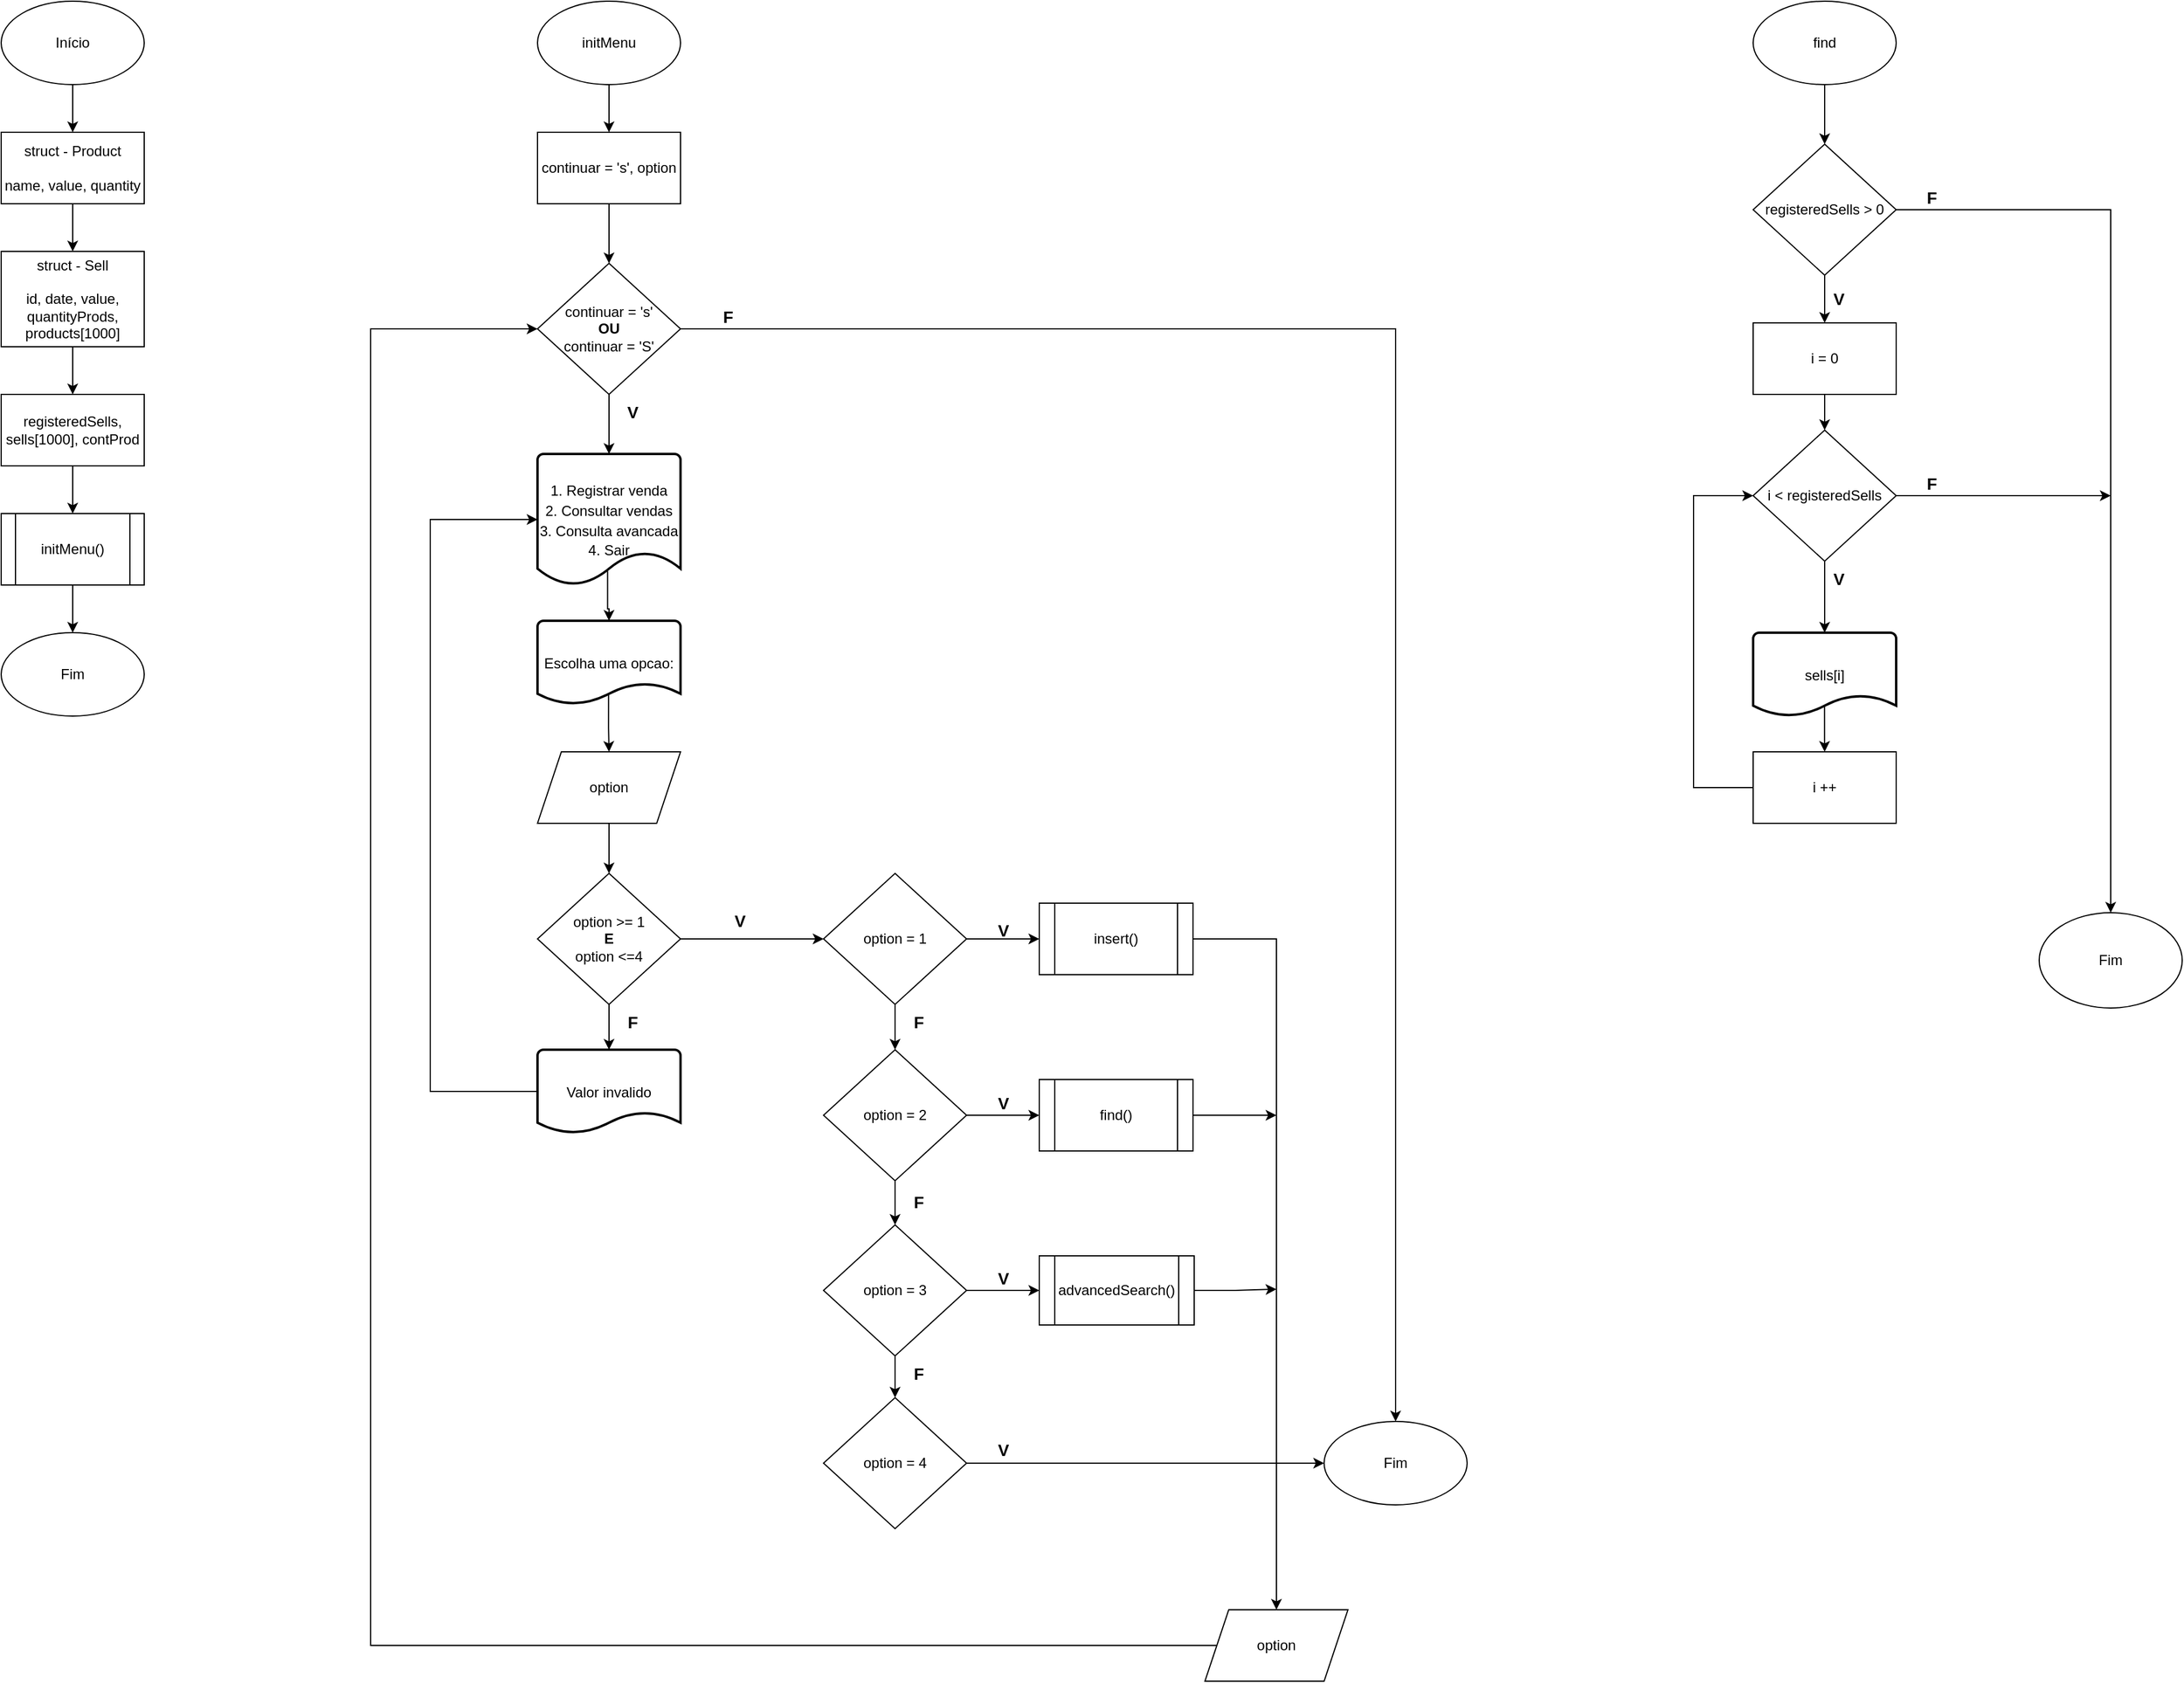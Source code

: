 <mxfile version="19.0.1" type="github"><diagram id="Y7C4bPwjppJKSVSHwJwJ" name="Page-6"><mxGraphModel dx="1237" dy="572" grid="1" gridSize="10" guides="1" tooltips="1" connect="1" arrows="1" fold="1" page="1" pageScale="1" pageWidth="2336" pageHeight="1654" math="0" shadow="0"><root><mxCell id="0"/><mxCell id="1" parent="0"/><mxCell id="rLZFkDhWA4yX6U6YNb6V-4" value="" style="edgeStyle=orthogonalEdgeStyle;rounded=0;orthogonalLoop=1;jettySize=auto;html=1;" parent="1" source="rLZFkDhWA4yX6U6YNb6V-1" target="rLZFkDhWA4yX6U6YNb6V-2" edge="1"><mxGeometry relative="1" as="geometry"/></mxCell><mxCell id="rLZFkDhWA4yX6U6YNb6V-1" value="Início" style="ellipse;whiteSpace=wrap;html=1;" parent="1" vertex="1"><mxGeometry x="70" y="40" width="120" height="70" as="geometry"/></mxCell><mxCell id="rLZFkDhWA4yX6U6YNb6V-6" value="" style="edgeStyle=orthogonalEdgeStyle;rounded=0;orthogonalLoop=1;jettySize=auto;html=1;" parent="1" source="rLZFkDhWA4yX6U6YNb6V-2" target="rLZFkDhWA4yX6U6YNb6V-5" edge="1"><mxGeometry relative="1" as="geometry"/></mxCell><mxCell id="rLZFkDhWA4yX6U6YNb6V-2" value="struct - Product&lt;br&gt;&lt;br&gt;name, value, quantity" style="rounded=0;whiteSpace=wrap;html=1;" parent="1" vertex="1"><mxGeometry x="70" y="150" width="120" height="60" as="geometry"/></mxCell><mxCell id="rLZFkDhWA4yX6U6YNb6V-8" value="" style="edgeStyle=orthogonalEdgeStyle;rounded=0;orthogonalLoop=1;jettySize=auto;html=1;" parent="1" source="rLZFkDhWA4yX6U6YNb6V-5" target="rLZFkDhWA4yX6U6YNb6V-7" edge="1"><mxGeometry relative="1" as="geometry"/></mxCell><mxCell id="rLZFkDhWA4yX6U6YNb6V-5" value="struct - Sell&lt;br&gt;&lt;br&gt;id, date, value, quantityProds, products[1000]" style="rounded=0;whiteSpace=wrap;html=1;" parent="1" vertex="1"><mxGeometry x="70" y="250" width="120" height="80" as="geometry"/></mxCell><mxCell id="rLZFkDhWA4yX6U6YNb6V-10" value="" style="edgeStyle=orthogonalEdgeStyle;rounded=0;orthogonalLoop=1;jettySize=auto;html=1;" parent="1" source="rLZFkDhWA4yX6U6YNb6V-7" target="rLZFkDhWA4yX6U6YNb6V-9" edge="1"><mxGeometry relative="1" as="geometry"/></mxCell><mxCell id="rLZFkDhWA4yX6U6YNb6V-7" value="registeredSells, sells[1000], contProd" style="rounded=0;whiteSpace=wrap;html=1;" parent="1" vertex="1"><mxGeometry x="70" y="370" width="120" height="60" as="geometry"/></mxCell><mxCell id="rLZFkDhWA4yX6U6YNb6V-12" value="" style="edgeStyle=orthogonalEdgeStyle;rounded=0;orthogonalLoop=1;jettySize=auto;html=1;" parent="1" source="rLZFkDhWA4yX6U6YNb6V-9" edge="1"><mxGeometry relative="1" as="geometry"><mxPoint x="130" y="570" as="targetPoint"/></mxGeometry></mxCell><mxCell id="rLZFkDhWA4yX6U6YNb6V-9" value="initMenu()" style="shape=process;whiteSpace=wrap;html=1;backgroundOutline=1;" parent="1" vertex="1"><mxGeometry x="70" y="470" width="120" height="60" as="geometry"/></mxCell><mxCell id="rLZFkDhWA4yX6U6YNb6V-17" value="" style="edgeStyle=orthogonalEdgeStyle;rounded=0;orthogonalLoop=1;jettySize=auto;html=1;" parent="1" source="rLZFkDhWA4yX6U6YNb6V-14" target="rLZFkDhWA4yX6U6YNb6V-16" edge="1"><mxGeometry relative="1" as="geometry"/></mxCell><mxCell id="rLZFkDhWA4yX6U6YNb6V-14" value="initMenu" style="ellipse;whiteSpace=wrap;html=1;" parent="1" vertex="1"><mxGeometry x="520" y="40" width="120" height="70" as="geometry"/></mxCell><mxCell id="rLZFkDhWA4yX6U6YNb6V-15" value="Fim" style="ellipse;whiteSpace=wrap;html=1;" parent="1" vertex="1"><mxGeometry x="70" y="570" width="120" height="70" as="geometry"/></mxCell><mxCell id="rLZFkDhWA4yX6U6YNb6V-19" value="" style="edgeStyle=orthogonalEdgeStyle;rounded=0;orthogonalLoop=1;jettySize=auto;html=1;" parent="1" source="rLZFkDhWA4yX6U6YNb6V-16" target="rLZFkDhWA4yX6U6YNb6V-18" edge="1"><mxGeometry relative="1" as="geometry"/></mxCell><mxCell id="rLZFkDhWA4yX6U6YNb6V-16" value="continuar = 's', option" style="rounded=0;whiteSpace=wrap;html=1;" parent="1" vertex="1"><mxGeometry x="520" y="150" width="120" height="60" as="geometry"/></mxCell><mxCell id="rLZFkDhWA4yX6U6YNb6V-21" style="edgeStyle=orthogonalEdgeStyle;rounded=0;orthogonalLoop=1;jettySize=auto;html=1;entryX=0.5;entryY=0;entryDx=0;entryDy=0;" parent="1" source="rLZFkDhWA4yX6U6YNb6V-18" target="rLZFkDhWA4yX6U6YNb6V-20" edge="1"><mxGeometry relative="1" as="geometry"/></mxCell><mxCell id="rLZFkDhWA4yX6U6YNb6V-24" value="" style="edgeStyle=orthogonalEdgeStyle;rounded=0;orthogonalLoop=1;jettySize=auto;html=1;fontSize=14;" parent="1" source="rLZFkDhWA4yX6U6YNb6V-18" target="rLZFkDhWA4yX6U6YNb6V-23" edge="1"><mxGeometry relative="1" as="geometry"/></mxCell><mxCell id="rLZFkDhWA4yX6U6YNb6V-18" value="continuar = 's'&lt;br&gt;&lt;b&gt;OU&lt;/b&gt;&lt;br&gt;continuar = 'S'" style="rhombus;whiteSpace=wrap;html=1;" parent="1" vertex="1"><mxGeometry x="520" y="260" width="120" height="110" as="geometry"/></mxCell><mxCell id="rLZFkDhWA4yX6U6YNb6V-20" value="Fim" style="ellipse;whiteSpace=wrap;html=1;" parent="1" vertex="1"><mxGeometry x="1180" y="1232" width="120" height="70" as="geometry"/></mxCell><mxCell id="rLZFkDhWA4yX6U6YNb6V-22" value="&lt;font style=&quot;font-size: 14px;&quot;&gt;&lt;b&gt;F&lt;/b&gt;&lt;/font&gt;" style="text;html=1;strokeColor=none;fillColor=none;align=center;verticalAlign=middle;whiteSpace=wrap;rounded=0;" parent="1" vertex="1"><mxGeometry x="650" y="290" width="60" height="30" as="geometry"/></mxCell><mxCell id="rLZFkDhWA4yX6U6YNb6V-26" value="" style="edgeStyle=orthogonalEdgeStyle;rounded=0;orthogonalLoop=1;jettySize=auto;html=1;fontSize=12;exitX=0.49;exitY=0.893;exitDx=0;exitDy=0;exitPerimeter=0;" parent="1" source="rLZFkDhWA4yX6U6YNb6V-23" target="rLZFkDhWA4yX6U6YNb6V-25" edge="1"><mxGeometry relative="1" as="geometry"/></mxCell><mxCell id="rLZFkDhWA4yX6U6YNb6V-23" value="&lt;font style=&quot;font-size: 12px;&quot;&gt;1. Registrar venda&lt;br&gt;2. Consultar vendas&lt;br&gt;3. Consulta avancada&lt;br&gt;4. Sair&lt;/font&gt;" style="strokeWidth=2;html=1;shape=mxgraph.flowchart.document2;whiteSpace=wrap;size=0.25;fontSize=14;shadow=0;" parent="1" vertex="1"><mxGeometry x="520" y="420" width="120" height="110" as="geometry"/></mxCell><mxCell id="rLZFkDhWA4yX6U6YNb6V-28" value="" style="edgeStyle=orthogonalEdgeStyle;rounded=0;orthogonalLoop=1;jettySize=auto;html=1;fontSize=12;exitX=0.497;exitY=0.877;exitDx=0;exitDy=0;exitPerimeter=0;" parent="1" source="rLZFkDhWA4yX6U6YNb6V-25" target="rLZFkDhWA4yX6U6YNb6V-27" edge="1"><mxGeometry relative="1" as="geometry"/></mxCell><mxCell id="rLZFkDhWA4yX6U6YNb6V-25" value="&lt;span style=&quot;font-size: 12px;&quot;&gt;Escolha uma opcao:&lt;/span&gt;" style="strokeWidth=2;html=1;shape=mxgraph.flowchart.document2;whiteSpace=wrap;size=0.25;fontSize=14;shadow=0;" parent="1" vertex="1"><mxGeometry x="520" y="560" width="120" height="70" as="geometry"/></mxCell><mxCell id="rLZFkDhWA4yX6U6YNb6V-31" value="" style="edgeStyle=orthogonalEdgeStyle;rounded=0;orthogonalLoop=1;jettySize=auto;html=1;fontSize=12;" parent="1" source="rLZFkDhWA4yX6U6YNb6V-27" target="rLZFkDhWA4yX6U6YNb6V-30" edge="1"><mxGeometry relative="1" as="geometry"/></mxCell><mxCell id="rLZFkDhWA4yX6U6YNb6V-27" value="option" style="shape=parallelogram;perimeter=parallelogramPerimeter;whiteSpace=wrap;html=1;fixedSize=1;shadow=0;fontSize=12;" parent="1" vertex="1"><mxGeometry x="520" y="670" width="120" height="60" as="geometry"/></mxCell><mxCell id="rLZFkDhWA4yX6U6YNb6V-34" value="" style="edgeStyle=orthogonalEdgeStyle;rounded=0;orthogonalLoop=1;jettySize=auto;html=1;fontSize=12;" parent="1" source="rLZFkDhWA4yX6U6YNb6V-30" target="rLZFkDhWA4yX6U6YNb6V-33" edge="1"><mxGeometry relative="1" as="geometry"/></mxCell><mxCell id="rLZFkDhWA4yX6U6YNb6V-30" value="option &amp;gt;= 1&lt;br&gt;&lt;b&gt;E&lt;/b&gt;&lt;br&gt;option &amp;lt;=4" style="rhombus;whiteSpace=wrap;html=1;" parent="1" vertex="1"><mxGeometry x="520" y="772" width="120" height="110" as="geometry"/></mxCell><mxCell id="rLZFkDhWA4yX6U6YNb6V-35" style="edgeStyle=orthogonalEdgeStyle;rounded=0;orthogonalLoop=1;jettySize=auto;html=1;fontSize=12;entryX=0;entryY=0.5;entryDx=0;entryDy=0;entryPerimeter=0;" parent="1" source="rLZFkDhWA4yX6U6YNb6V-33" target="rLZFkDhWA4yX6U6YNb6V-23" edge="1"><mxGeometry relative="1" as="geometry"><mxPoint x="430" y="490" as="targetPoint"/><Array as="points"><mxPoint x="430" y="955"/><mxPoint x="430" y="475"/></Array></mxGeometry></mxCell><mxCell id="rLZFkDhWA4yX6U6YNb6V-33" value="&lt;span style=&quot;font-size: 12px;&quot;&gt;Valor invalido&lt;/span&gt;" style="strokeWidth=2;html=1;shape=mxgraph.flowchart.document2;whiteSpace=wrap;size=0.25;fontSize=14;shadow=0;" parent="1" vertex="1"><mxGeometry x="520" y="920" width="120" height="70" as="geometry"/></mxCell><mxCell id="rLZFkDhWA4yX6U6YNb6V-36" value="&lt;font style=&quot;font-size: 14px;&quot;&gt;&lt;b&gt;F&lt;/b&gt;&lt;/font&gt;" style="text;html=1;strokeColor=none;fillColor=none;align=center;verticalAlign=middle;whiteSpace=wrap;rounded=0;" parent="1" vertex="1"><mxGeometry x="570" y="882" width="60" height="30" as="geometry"/></mxCell><mxCell id="rLZFkDhWA4yX6U6YNb6V-42" value="" style="edgeStyle=orthogonalEdgeStyle;rounded=0;orthogonalLoop=1;jettySize=auto;html=1;fontSize=12;" parent="1" source="rLZFkDhWA4yX6U6YNb6V-37" target="rLZFkDhWA4yX6U6YNb6V-41" edge="1"><mxGeometry relative="1" as="geometry"/></mxCell><mxCell id="rLZFkDhWA4yX6U6YNb6V-54" style="edgeStyle=orthogonalEdgeStyle;rounded=0;orthogonalLoop=1;jettySize=auto;html=1;entryX=0;entryY=0.5;entryDx=0;entryDy=0;fontSize=12;" parent="1" source="rLZFkDhWA4yX6U6YNb6V-37" target="rLZFkDhWA4yX6U6YNb6V-53" edge="1"><mxGeometry relative="1" as="geometry"/></mxCell><mxCell id="rLZFkDhWA4yX6U6YNb6V-37" value="option = 1" style="rhombus;whiteSpace=wrap;html=1;" parent="1" vertex="1"><mxGeometry x="760" y="772" width="120" height="110" as="geometry"/></mxCell><mxCell id="rLZFkDhWA4yX6U6YNb6V-39" value="" style="endArrow=classic;html=1;rounded=0;fontSize=12;entryX=0;entryY=0.5;entryDx=0;entryDy=0;" parent="1" source="rLZFkDhWA4yX6U6YNb6V-30" target="rLZFkDhWA4yX6U6YNb6V-37" edge="1"><mxGeometry width="50" height="50" relative="1" as="geometry"><mxPoint x="640" y="877" as="sourcePoint"/><mxPoint x="710.711" y="827" as="targetPoint"/></mxGeometry></mxCell><mxCell id="rLZFkDhWA4yX6U6YNb6V-40" value="&lt;font style=&quot;font-size: 14px;&quot;&gt;&lt;b&gt;V&lt;/b&gt;&lt;/font&gt;" style="text;html=1;strokeColor=none;fillColor=none;align=center;verticalAlign=middle;whiteSpace=wrap;rounded=0;" parent="1" vertex="1"><mxGeometry x="660" y="797" width="60" height="30" as="geometry"/></mxCell><mxCell id="rLZFkDhWA4yX6U6YNb6V-45" value="" style="edgeStyle=orthogonalEdgeStyle;rounded=0;orthogonalLoop=1;jettySize=auto;html=1;fontSize=12;" parent="1" source="rLZFkDhWA4yX6U6YNb6V-41" target="rLZFkDhWA4yX6U6YNb6V-44" edge="1"><mxGeometry relative="1" as="geometry"/></mxCell><mxCell id="rLZFkDhWA4yX6U6YNb6V-57" value="" style="edgeStyle=orthogonalEdgeStyle;rounded=0;orthogonalLoop=1;jettySize=auto;html=1;fontSize=12;" parent="1" source="rLZFkDhWA4yX6U6YNb6V-41" target="rLZFkDhWA4yX6U6YNb6V-56" edge="1"><mxGeometry relative="1" as="geometry"/></mxCell><mxCell id="rLZFkDhWA4yX6U6YNb6V-41" value="option = 2" style="rhombus;whiteSpace=wrap;html=1;" parent="1" vertex="1"><mxGeometry x="760" y="920" width="120" height="110" as="geometry"/></mxCell><mxCell id="rLZFkDhWA4yX6U6YNb6V-43" value="&lt;font style=&quot;font-size: 14px;&quot;&gt;&lt;b&gt;F&lt;/b&gt;&lt;/font&gt;" style="text;html=1;strokeColor=none;fillColor=none;align=center;verticalAlign=middle;whiteSpace=wrap;rounded=0;" parent="1" vertex="1"><mxGeometry x="810" y="882" width="60" height="30" as="geometry"/></mxCell><mxCell id="rLZFkDhWA4yX6U6YNb6V-48" value="" style="edgeStyle=orthogonalEdgeStyle;rounded=0;orthogonalLoop=1;jettySize=auto;html=1;fontSize=12;" parent="1" source="rLZFkDhWA4yX6U6YNb6V-44" target="rLZFkDhWA4yX6U6YNb6V-47" edge="1"><mxGeometry relative="1" as="geometry"/></mxCell><mxCell id="rLZFkDhWA4yX6U6YNb6V-60" style="edgeStyle=orthogonalEdgeStyle;rounded=0;orthogonalLoop=1;jettySize=auto;html=1;entryX=0;entryY=0.5;entryDx=0;entryDy=0;fontSize=12;" parent="1" source="rLZFkDhWA4yX6U6YNb6V-44" target="rLZFkDhWA4yX6U6YNb6V-59" edge="1"><mxGeometry relative="1" as="geometry"/></mxCell><mxCell id="rLZFkDhWA4yX6U6YNb6V-44" value="option = 3" style="rhombus;whiteSpace=wrap;html=1;" parent="1" vertex="1"><mxGeometry x="760" y="1067" width="120" height="110" as="geometry"/></mxCell><mxCell id="rLZFkDhWA4yX6U6YNb6V-46" value="&lt;font style=&quot;font-size: 14px;&quot;&gt;&lt;b&gt;F&lt;/b&gt;&lt;/font&gt;" style="text;html=1;strokeColor=none;fillColor=none;align=center;verticalAlign=middle;whiteSpace=wrap;rounded=0;" parent="1" vertex="1"><mxGeometry x="810" y="1033" width="60" height="30" as="geometry"/></mxCell><mxCell id="rLZFkDhWA4yX6U6YNb6V-51" style="edgeStyle=orthogonalEdgeStyle;rounded=0;orthogonalLoop=1;jettySize=auto;html=1;entryX=0;entryY=0.5;entryDx=0;entryDy=0;fontSize=12;" parent="1" source="rLZFkDhWA4yX6U6YNb6V-47" target="rLZFkDhWA4yX6U6YNb6V-20" edge="1"><mxGeometry relative="1" as="geometry"/></mxCell><mxCell id="rLZFkDhWA4yX6U6YNb6V-47" value="option = 4" style="rhombus;whiteSpace=wrap;html=1;" parent="1" vertex="1"><mxGeometry x="760" y="1212" width="120" height="110" as="geometry"/></mxCell><mxCell id="rLZFkDhWA4yX6U6YNb6V-49" value="&lt;font style=&quot;font-size: 14px;&quot;&gt;&lt;b&gt;F&lt;/b&gt;&lt;/font&gt;" style="text;html=1;strokeColor=none;fillColor=none;align=center;verticalAlign=middle;whiteSpace=wrap;rounded=0;" parent="1" vertex="1"><mxGeometry x="810" y="1177" width="60" height="30" as="geometry"/></mxCell><mxCell id="rLZFkDhWA4yX6U6YNb6V-52" value="&lt;font style=&quot;font-size: 14px;&quot;&gt;&lt;b&gt;V&lt;/b&gt;&lt;/font&gt;" style="text;html=1;strokeColor=none;fillColor=none;align=center;verticalAlign=middle;whiteSpace=wrap;rounded=0;" parent="1" vertex="1"><mxGeometry x="881" y="1241" width="60" height="30" as="geometry"/></mxCell><mxCell id="rLZFkDhWA4yX6U6YNb6V-64" style="edgeStyle=orthogonalEdgeStyle;rounded=0;orthogonalLoop=1;jettySize=auto;html=1;exitX=1;exitY=0.5;exitDx=0;exitDy=0;fontSize=12;entryX=0.5;entryY=0;entryDx=0;entryDy=0;" parent="1" source="rLZFkDhWA4yX6U6YNb6V-53" target="rLZFkDhWA4yX6U6YNb6V-63" edge="1"><mxGeometry relative="1" as="geometry"><mxPoint x="1160" y="1260" as="targetPoint"/></mxGeometry></mxCell><mxCell id="rLZFkDhWA4yX6U6YNb6V-53" value="insert()" style="shape=process;whiteSpace=wrap;html=1;backgroundOutline=1;shadow=0;fontSize=12;" parent="1" vertex="1"><mxGeometry x="941" y="797" width="129" height="60" as="geometry"/></mxCell><mxCell id="rLZFkDhWA4yX6U6YNb6V-66" style="edgeStyle=orthogonalEdgeStyle;rounded=0;orthogonalLoop=1;jettySize=auto;html=1;fontSize=12;" parent="1" source="rLZFkDhWA4yX6U6YNb6V-56" edge="1"><mxGeometry relative="1" as="geometry"><mxPoint x="1140" y="975" as="targetPoint"/></mxGeometry></mxCell><mxCell id="rLZFkDhWA4yX6U6YNb6V-56" value="find()" style="shape=process;whiteSpace=wrap;html=1;backgroundOutline=1;shadow=0;fontSize=12;" parent="1" vertex="1"><mxGeometry x="941" y="945" width="129" height="60" as="geometry"/></mxCell><mxCell id="rLZFkDhWA4yX6U6YNb6V-65" style="edgeStyle=orthogonalEdgeStyle;rounded=0;orthogonalLoop=1;jettySize=auto;html=1;fontSize=12;" parent="1" source="rLZFkDhWA4yX6U6YNb6V-59" edge="1"><mxGeometry relative="1" as="geometry"><mxPoint x="1140" y="1121" as="targetPoint"/></mxGeometry></mxCell><mxCell id="rLZFkDhWA4yX6U6YNb6V-59" value="advancedSearch()" style="shape=process;whiteSpace=wrap;html=1;backgroundOutline=1;shadow=0;fontSize=12;" parent="1" vertex="1"><mxGeometry x="941" y="1093" width="130" height="58" as="geometry"/></mxCell><mxCell id="rLZFkDhWA4yX6U6YNb6V-62" value="&lt;font style=&quot;font-size: 14px;&quot;&gt;&lt;b&gt;V&lt;/b&gt;&lt;/font&gt;" style="text;html=1;strokeColor=none;fillColor=none;align=center;verticalAlign=middle;whiteSpace=wrap;rounded=0;" parent="1" vertex="1"><mxGeometry x="570" y="370" width="60" height="30" as="geometry"/></mxCell><mxCell id="rLZFkDhWA4yX6U6YNb6V-67" style="edgeStyle=orthogonalEdgeStyle;rounded=0;orthogonalLoop=1;jettySize=auto;html=1;entryX=0;entryY=0.5;entryDx=0;entryDy=0;fontSize=12;" parent="1" source="rLZFkDhWA4yX6U6YNb6V-63" target="rLZFkDhWA4yX6U6YNb6V-18" edge="1"><mxGeometry relative="1" as="geometry"><Array as="points"><mxPoint x="380" y="1420"/><mxPoint x="380" y="315"/></Array></mxGeometry></mxCell><mxCell id="rLZFkDhWA4yX6U6YNb6V-63" value="option" style="shape=parallelogram;perimeter=parallelogramPerimeter;whiteSpace=wrap;html=1;fixedSize=1;shadow=0;fontSize=12;" parent="1" vertex="1"><mxGeometry x="1080" y="1390" width="120" height="60" as="geometry"/></mxCell><mxCell id="rLZFkDhWA4yX6U6YNb6V-68" value="&lt;font style=&quot;font-size: 14px;&quot;&gt;&lt;b&gt;V&lt;/b&gt;&lt;/font&gt;" style="text;html=1;strokeColor=none;fillColor=none;align=center;verticalAlign=middle;whiteSpace=wrap;rounded=0;" parent="1" vertex="1"><mxGeometry x="881" y="1097" width="60" height="30" as="geometry"/></mxCell><mxCell id="rLZFkDhWA4yX6U6YNb6V-69" value="&lt;font style=&quot;font-size: 14px;&quot;&gt;&lt;b&gt;V&lt;/b&gt;&lt;/font&gt;" style="text;html=1;strokeColor=none;fillColor=none;align=center;verticalAlign=middle;whiteSpace=wrap;rounded=0;" parent="1" vertex="1"><mxGeometry x="881" y="950" width="60" height="30" as="geometry"/></mxCell><mxCell id="rLZFkDhWA4yX6U6YNb6V-71" value="&lt;font style=&quot;font-size: 14px;&quot;&gt;&lt;b&gt;V&lt;/b&gt;&lt;/font&gt;" style="text;html=1;strokeColor=none;fillColor=none;align=center;verticalAlign=middle;whiteSpace=wrap;rounded=0;" parent="1" vertex="1"><mxGeometry x="881" y="805" width="60" height="30" as="geometry"/></mxCell><mxCell id="rLZFkDhWA4yX6U6YNb6V-79" style="edgeStyle=orthogonalEdgeStyle;rounded=0;orthogonalLoop=1;jettySize=auto;html=1;fontSize=12;" parent="1" source="rLZFkDhWA4yX6U6YNb6V-73" target="rLZFkDhWA4yX6U6YNb6V-74" edge="1"><mxGeometry relative="1" as="geometry"/></mxCell><mxCell id="rLZFkDhWA4yX6U6YNb6V-73" value="find" style="ellipse;whiteSpace=wrap;html=1;" parent="1" vertex="1"><mxGeometry x="1540" y="40" width="120" height="70" as="geometry"/></mxCell><mxCell id="rLZFkDhWA4yX6U6YNb6V-76" style="edgeStyle=orthogonalEdgeStyle;rounded=0;orthogonalLoop=1;jettySize=auto;html=1;entryX=0.5;entryY=0;entryDx=0;entryDy=0;fontSize=12;" parent="1" source="rLZFkDhWA4yX6U6YNb6V-74" target="rLZFkDhWA4yX6U6YNb6V-75" edge="1"><mxGeometry relative="1" as="geometry"/></mxCell><mxCell id="rLZFkDhWA4yX6U6YNb6V-81" value="" style="edgeStyle=orthogonalEdgeStyle;rounded=0;orthogonalLoop=1;jettySize=auto;html=1;fontSize=12;" parent="1" source="rLZFkDhWA4yX6U6YNb6V-74" edge="1"><mxGeometry relative="1" as="geometry"><mxPoint x="1600" y="310" as="targetPoint"/></mxGeometry></mxCell><mxCell id="rLZFkDhWA4yX6U6YNb6V-74" value="registeredSells &amp;gt; 0" style="rhombus;whiteSpace=wrap;html=1;" parent="1" vertex="1"><mxGeometry x="1540" y="160" width="120" height="110" as="geometry"/></mxCell><mxCell id="rLZFkDhWA4yX6U6YNb6V-75" value="Fim" style="ellipse;whiteSpace=wrap;html=1;shadow=0;fontSize=12;" parent="1" vertex="1"><mxGeometry x="1780" y="805" width="120" height="80" as="geometry"/></mxCell><mxCell id="rLZFkDhWA4yX6U6YNb6V-77" value="&lt;font style=&quot;font-size: 14px;&quot;&gt;&lt;b&gt;F&lt;/b&gt;&lt;/font&gt;" style="text;html=1;strokeColor=none;fillColor=none;align=center;verticalAlign=middle;whiteSpace=wrap;rounded=0;" parent="1" vertex="1"><mxGeometry x="1660" y="190" width="60" height="30" as="geometry"/></mxCell><mxCell id="rLZFkDhWA4yX6U6YNb6V-82" value="&lt;font style=&quot;font-size: 14px;&quot;&gt;&lt;b&gt;V&lt;/b&gt;&lt;/font&gt;" style="text;html=1;strokeColor=none;fillColor=none;align=center;verticalAlign=middle;whiteSpace=wrap;rounded=0;" parent="1" vertex="1"><mxGeometry x="1582" y="275" width="60" height="30" as="geometry"/></mxCell><mxCell id="rLZFkDhWA4yX6U6YNb6V-85" value="" style="edgeStyle=orthogonalEdgeStyle;rounded=0;orthogonalLoop=1;jettySize=auto;html=1;fontSize=12;" parent="1" source="rLZFkDhWA4yX6U6YNb6V-83" target="rLZFkDhWA4yX6U6YNb6V-84" edge="1"><mxGeometry relative="1" as="geometry"/></mxCell><mxCell id="rLZFkDhWA4yX6U6YNb6V-83" value="i = 0" style="rounded=0;whiteSpace=wrap;html=1;" parent="1" vertex="1"><mxGeometry x="1540" y="310" width="120" height="60" as="geometry"/></mxCell><mxCell id="rLZFkDhWA4yX6U6YNb6V-86" style="edgeStyle=orthogonalEdgeStyle;rounded=0;orthogonalLoop=1;jettySize=auto;html=1;fontSize=12;" parent="1" source="rLZFkDhWA4yX6U6YNb6V-84" edge="1"><mxGeometry relative="1" as="geometry"><mxPoint x="1840" y="455" as="targetPoint"/></mxGeometry></mxCell><mxCell id="rLZFkDhWA4yX6U6YNb6V-93" style="edgeStyle=orthogonalEdgeStyle;rounded=0;orthogonalLoop=1;jettySize=auto;html=1;fontSize=12;" parent="1" source="rLZFkDhWA4yX6U6YNb6V-84" target="rLZFkDhWA4yX6U6YNb6V-92" edge="1"><mxGeometry relative="1" as="geometry"/></mxCell><mxCell id="rLZFkDhWA4yX6U6YNb6V-84" value="i &amp;lt; registeredSells" style="rhombus;whiteSpace=wrap;html=1;" parent="1" vertex="1"><mxGeometry x="1540" y="400" width="120" height="110" as="geometry"/></mxCell><mxCell id="rLZFkDhWA4yX6U6YNb6V-87" value="&lt;font style=&quot;font-size: 14px;&quot;&gt;&lt;b&gt;F&lt;/b&gt;&lt;/font&gt;" style="text;html=1;strokeColor=none;fillColor=none;align=center;verticalAlign=middle;whiteSpace=wrap;rounded=0;" parent="1" vertex="1"><mxGeometry x="1660" y="430" width="60" height="30" as="geometry"/></mxCell><mxCell id="rLZFkDhWA4yX6U6YNb6V-95" style="edgeStyle=orthogonalEdgeStyle;rounded=0;orthogonalLoop=1;jettySize=auto;html=1;entryX=0;entryY=0.5;entryDx=0;entryDy=0;fontSize=12;" parent="1" source="rLZFkDhWA4yX6U6YNb6V-88" target="rLZFkDhWA4yX6U6YNb6V-84" edge="1"><mxGeometry relative="1" as="geometry"><Array as="points"><mxPoint x="1490" y="700"/><mxPoint x="1490" y="455"/></Array></mxGeometry></mxCell><mxCell id="rLZFkDhWA4yX6U6YNb6V-88" value="i ++" style="rounded=0;whiteSpace=wrap;html=1;" parent="1" vertex="1"><mxGeometry x="1540" y="670" width="120" height="60" as="geometry"/></mxCell><mxCell id="rLZFkDhWA4yX6U6YNb6V-90" value="&lt;font style=&quot;font-size: 14px;&quot;&gt;&lt;b&gt;V&lt;/b&gt;&lt;/font&gt;" style="text;html=1;strokeColor=none;fillColor=none;align=center;verticalAlign=middle;whiteSpace=wrap;rounded=0;" parent="1" vertex="1"><mxGeometry x="1582" y="510" width="60" height="30" as="geometry"/></mxCell><mxCell id="rLZFkDhWA4yX6U6YNb6V-94" value="" style="edgeStyle=orthogonalEdgeStyle;rounded=0;orthogonalLoop=1;jettySize=auto;html=1;fontSize=12;exitX=0.499;exitY=0.861;exitDx=0;exitDy=0;exitPerimeter=0;" parent="1" source="rLZFkDhWA4yX6U6YNb6V-92" target="rLZFkDhWA4yX6U6YNb6V-88" edge="1"><mxGeometry relative="1" as="geometry"/></mxCell><mxCell id="rLZFkDhWA4yX6U6YNb6V-92" value="&lt;span style=&quot;font-size: 12px;&quot;&gt;sells[i]&lt;/span&gt;" style="strokeWidth=2;html=1;shape=mxgraph.flowchart.document2;whiteSpace=wrap;size=0.25;fontSize=14;shadow=0;" parent="1" vertex="1"><mxGeometry x="1540" y="570" width="120" height="70" as="geometry"/></mxCell></root></mxGraphModel></diagram></mxfile>